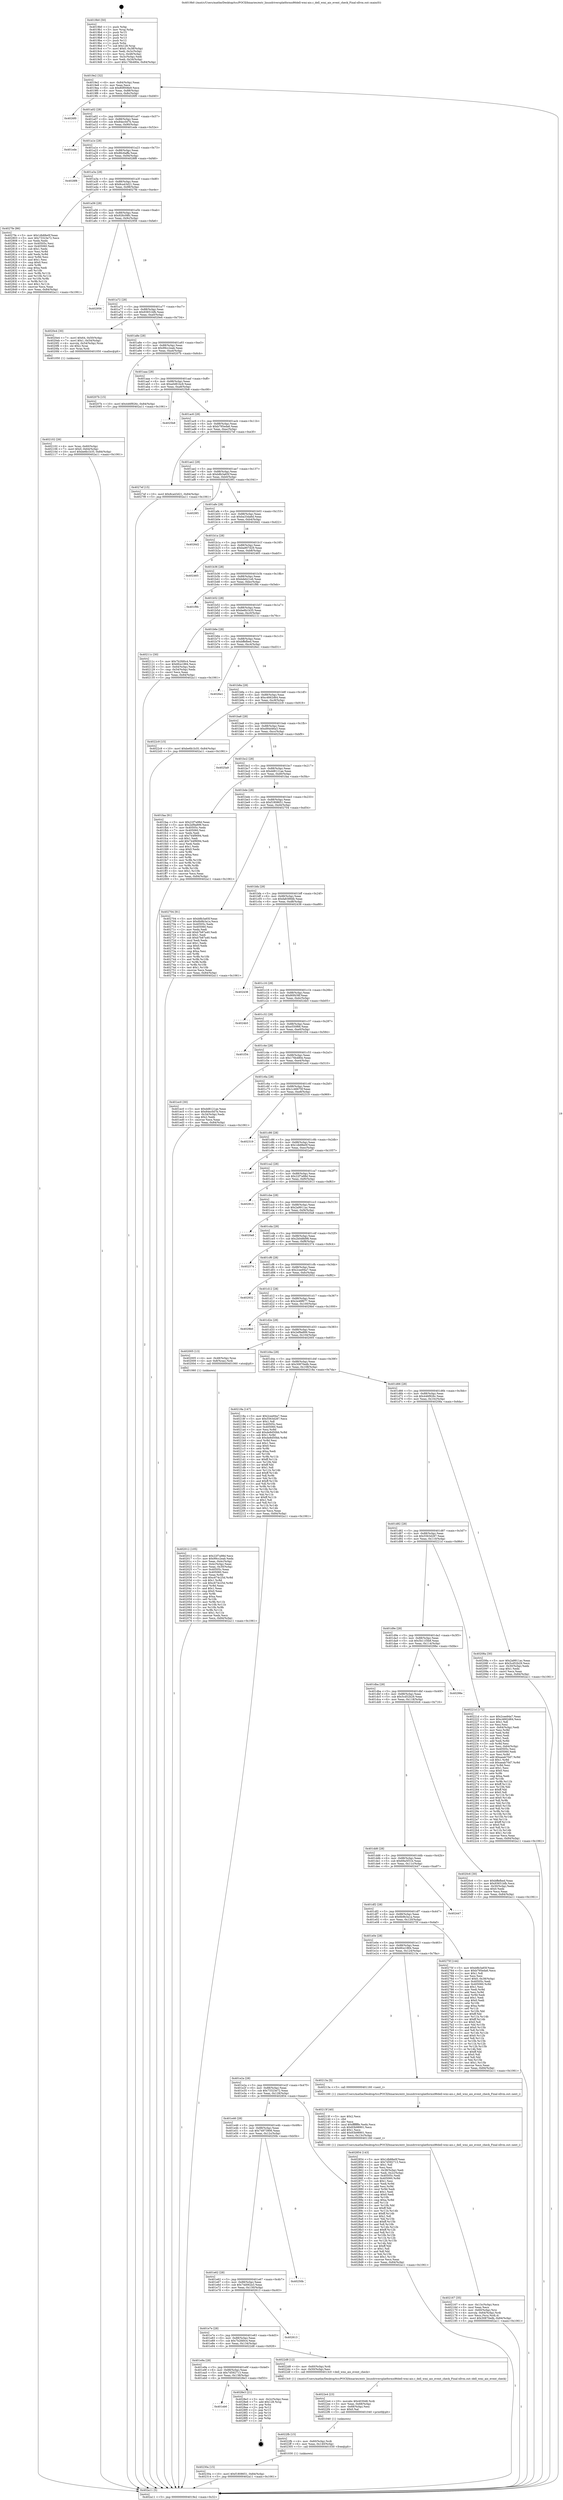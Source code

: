 digraph "0x4019b0" {
  label = "0x4019b0 (/mnt/c/Users/mathe/Desktop/tcc/POCII/binaries/extr_linuxdriversplatformx86dell-wmi-aio.c_dell_wmi_aio_event_check_Final-ollvm.out::main(0))"
  labelloc = "t"
  node[shape=record]

  Entry [label="",width=0.3,height=0.3,shape=circle,fillcolor=black,style=filled]
  "0x4019e2" [label="{
     0x4019e2 [32]\l
     | [instrs]\l
     &nbsp;&nbsp;0x4019e2 \<+6\>: mov -0x84(%rbp),%eax\l
     &nbsp;&nbsp;0x4019e8 \<+2\>: mov %eax,%ecx\l
     &nbsp;&nbsp;0x4019ea \<+6\>: sub $0x80f008e9,%ecx\l
     &nbsp;&nbsp;0x4019f0 \<+6\>: mov %eax,-0x88(%rbp)\l
     &nbsp;&nbsp;0x4019f6 \<+6\>: mov %ecx,-0x8c(%rbp)\l
     &nbsp;&nbsp;0x4019fc \<+6\>: je 00000000004026f0 \<main+0xd40\>\l
  }"]
  "0x4026f0" [label="{
     0x4026f0\l
  }", style=dashed]
  "0x401a02" [label="{
     0x401a02 [28]\l
     | [instrs]\l
     &nbsp;&nbsp;0x401a02 \<+5\>: jmp 0000000000401a07 \<main+0x57\>\l
     &nbsp;&nbsp;0x401a07 \<+6\>: mov -0x88(%rbp),%eax\l
     &nbsp;&nbsp;0x401a0d \<+5\>: sub $0x84ec0d7b,%eax\l
     &nbsp;&nbsp;0x401a12 \<+6\>: mov %eax,-0x90(%rbp)\l
     &nbsp;&nbsp;0x401a18 \<+6\>: je 0000000000401ede \<main+0x52e\>\l
  }"]
  Exit [label="",width=0.3,height=0.3,shape=circle,fillcolor=black,style=filled,peripheries=2]
  "0x401ede" [label="{
     0x401ede\l
  }", style=dashed]
  "0x401a1e" [label="{
     0x401a1e [28]\l
     | [instrs]\l
     &nbsp;&nbsp;0x401a1e \<+5\>: jmp 0000000000401a23 \<main+0x73\>\l
     &nbsp;&nbsp;0x401a23 \<+6\>: mov -0x88(%rbp),%eax\l
     &nbsp;&nbsp;0x401a29 \<+5\>: sub $0x86c6affa,%eax\l
     &nbsp;&nbsp;0x401a2e \<+6\>: mov %eax,-0x94(%rbp)\l
     &nbsp;&nbsp;0x401a34 \<+6\>: je 00000000004028f8 \<main+0xf48\>\l
  }"]
  "0x401eb6" [label="{
     0x401eb6\l
  }", style=dashed]
  "0x4028f8" [label="{
     0x4028f8\l
  }", style=dashed]
  "0x401a3a" [label="{
     0x401a3a [28]\l
     | [instrs]\l
     &nbsp;&nbsp;0x401a3a \<+5\>: jmp 0000000000401a3f \<main+0x8f\>\l
     &nbsp;&nbsp;0x401a3f \<+6\>: mov -0x88(%rbp),%eax\l
     &nbsp;&nbsp;0x401a45 \<+5\>: sub $0x8ca43d21,%eax\l
     &nbsp;&nbsp;0x401a4a \<+6\>: mov %eax,-0x98(%rbp)\l
     &nbsp;&nbsp;0x401a50 \<+6\>: je 00000000004027fe \<main+0xe4e\>\l
  }"]
  "0x4028e3" [label="{
     0x4028e3 [21]\l
     | [instrs]\l
     &nbsp;&nbsp;0x4028e3 \<+3\>: mov -0x2c(%rbp),%eax\l
     &nbsp;&nbsp;0x4028e6 \<+7\>: add $0x128,%rsp\l
     &nbsp;&nbsp;0x4028ed \<+1\>: pop %rbx\l
     &nbsp;&nbsp;0x4028ee \<+2\>: pop %r12\l
     &nbsp;&nbsp;0x4028f0 \<+2\>: pop %r13\l
     &nbsp;&nbsp;0x4028f2 \<+2\>: pop %r14\l
     &nbsp;&nbsp;0x4028f4 \<+2\>: pop %r15\l
     &nbsp;&nbsp;0x4028f6 \<+1\>: pop %rbp\l
     &nbsp;&nbsp;0x4028f7 \<+1\>: ret\l
  }"]
  "0x4027fe" [label="{
     0x4027fe [86]\l
     | [instrs]\l
     &nbsp;&nbsp;0x4027fe \<+5\>: mov $0x1db88e0f,%eax\l
     &nbsp;&nbsp;0x402803 \<+5\>: mov $0x73323e72,%ecx\l
     &nbsp;&nbsp;0x402808 \<+2\>: xor %edx,%edx\l
     &nbsp;&nbsp;0x40280a \<+7\>: mov 0x40505c,%esi\l
     &nbsp;&nbsp;0x402811 \<+7\>: mov 0x405060,%edi\l
     &nbsp;&nbsp;0x402818 \<+3\>: sub $0x1,%edx\l
     &nbsp;&nbsp;0x40281b \<+3\>: mov %esi,%r8d\l
     &nbsp;&nbsp;0x40281e \<+3\>: add %edx,%r8d\l
     &nbsp;&nbsp;0x402821 \<+4\>: imul %r8d,%esi\l
     &nbsp;&nbsp;0x402825 \<+3\>: and $0x1,%esi\l
     &nbsp;&nbsp;0x402828 \<+3\>: cmp $0x0,%esi\l
     &nbsp;&nbsp;0x40282b \<+4\>: sete %r9b\l
     &nbsp;&nbsp;0x40282f \<+3\>: cmp $0xa,%edi\l
     &nbsp;&nbsp;0x402832 \<+4\>: setl %r10b\l
     &nbsp;&nbsp;0x402836 \<+3\>: mov %r9b,%r11b\l
     &nbsp;&nbsp;0x402839 \<+3\>: and %r10b,%r11b\l
     &nbsp;&nbsp;0x40283c \<+3\>: xor %r10b,%r9b\l
     &nbsp;&nbsp;0x40283f \<+3\>: or %r9b,%r11b\l
     &nbsp;&nbsp;0x402842 \<+4\>: test $0x1,%r11b\l
     &nbsp;&nbsp;0x402846 \<+3\>: cmovne %ecx,%eax\l
     &nbsp;&nbsp;0x402849 \<+6\>: mov %eax,-0x84(%rbp)\l
     &nbsp;&nbsp;0x40284f \<+5\>: jmp 0000000000402a11 \<main+0x1061\>\l
  }"]
  "0x401a56" [label="{
     0x401a56 [28]\l
     | [instrs]\l
     &nbsp;&nbsp;0x401a56 \<+5\>: jmp 0000000000401a5b \<main+0xab\>\l
     &nbsp;&nbsp;0x401a5b \<+6\>: mov -0x88(%rbp),%eax\l
     &nbsp;&nbsp;0x401a61 \<+5\>: sub $0x926c08fc,%eax\l
     &nbsp;&nbsp;0x401a66 \<+6\>: mov %eax,-0x9c(%rbp)\l
     &nbsp;&nbsp;0x401a6c \<+6\>: je 0000000000402956 \<main+0xfa6\>\l
  }"]
  "0x40230a" [label="{
     0x40230a [15]\l
     | [instrs]\l
     &nbsp;&nbsp;0x40230a \<+10\>: movl $0xf1808651,-0x84(%rbp)\l
     &nbsp;&nbsp;0x402314 \<+5\>: jmp 0000000000402a11 \<main+0x1061\>\l
  }"]
  "0x402956" [label="{
     0x402956\l
  }", style=dashed]
  "0x401a72" [label="{
     0x401a72 [28]\l
     | [instrs]\l
     &nbsp;&nbsp;0x401a72 \<+5\>: jmp 0000000000401a77 \<main+0xc7\>\l
     &nbsp;&nbsp;0x401a77 \<+6\>: mov -0x88(%rbp),%eax\l
     &nbsp;&nbsp;0x401a7d \<+5\>: sub $0x93651bfb,%eax\l
     &nbsp;&nbsp;0x401a82 \<+6\>: mov %eax,-0xa0(%rbp)\l
     &nbsp;&nbsp;0x401a88 \<+6\>: je 00000000004020e4 \<main+0x734\>\l
  }"]
  "0x4022fb" [label="{
     0x4022fb [15]\l
     | [instrs]\l
     &nbsp;&nbsp;0x4022fb \<+4\>: mov -0x60(%rbp),%rdi\l
     &nbsp;&nbsp;0x4022ff \<+6\>: mov %eax,-0x140(%rbp)\l
     &nbsp;&nbsp;0x402305 \<+5\>: call 0000000000401030 \<free@plt\>\l
     | [calls]\l
     &nbsp;&nbsp;0x401030 \{1\} (unknown)\l
  }"]
  "0x4020e4" [label="{
     0x4020e4 [30]\l
     | [instrs]\l
     &nbsp;&nbsp;0x4020e4 \<+7\>: movl $0x64,-0x50(%rbp)\l
     &nbsp;&nbsp;0x4020eb \<+7\>: movl $0x1,-0x54(%rbp)\l
     &nbsp;&nbsp;0x4020f2 \<+4\>: movslq -0x54(%rbp),%rax\l
     &nbsp;&nbsp;0x4020f6 \<+4\>: shl $0x2,%rax\l
     &nbsp;&nbsp;0x4020fa \<+3\>: mov %rax,%rdi\l
     &nbsp;&nbsp;0x4020fd \<+5\>: call 0000000000401050 \<malloc@plt\>\l
     | [calls]\l
     &nbsp;&nbsp;0x401050 \{1\} (unknown)\l
  }"]
  "0x401a8e" [label="{
     0x401a8e [28]\l
     | [instrs]\l
     &nbsp;&nbsp;0x401a8e \<+5\>: jmp 0000000000401a93 \<main+0xe3\>\l
     &nbsp;&nbsp;0x401a93 \<+6\>: mov -0x88(%rbp),%eax\l
     &nbsp;&nbsp;0x401a99 \<+5\>: sub $0x99cc2eab,%eax\l
     &nbsp;&nbsp;0x401a9e \<+6\>: mov %eax,-0xa4(%rbp)\l
     &nbsp;&nbsp;0x401aa4 \<+6\>: je 000000000040207b \<main+0x6cb\>\l
  }"]
  "0x4022e4" [label="{
     0x4022e4 [23]\l
     | [instrs]\l
     &nbsp;&nbsp;0x4022e4 \<+10\>: movabs $0x4030d6,%rdi\l
     &nbsp;&nbsp;0x4022ee \<+3\>: mov %eax,-0x68(%rbp)\l
     &nbsp;&nbsp;0x4022f1 \<+3\>: mov -0x68(%rbp),%esi\l
     &nbsp;&nbsp;0x4022f4 \<+2\>: mov $0x0,%al\l
     &nbsp;&nbsp;0x4022f6 \<+5\>: call 0000000000401040 \<printf@plt\>\l
     | [calls]\l
     &nbsp;&nbsp;0x401040 \{1\} (unknown)\l
  }"]
  "0x40207b" [label="{
     0x40207b [15]\l
     | [instrs]\l
     &nbsp;&nbsp;0x40207b \<+10\>: movl $0x446f926c,-0x84(%rbp)\l
     &nbsp;&nbsp;0x402085 \<+5\>: jmp 0000000000402a11 \<main+0x1061\>\l
  }"]
  "0x401aaa" [label="{
     0x401aaa [28]\l
     | [instrs]\l
     &nbsp;&nbsp;0x401aaa \<+5\>: jmp 0000000000401aaf \<main+0xff\>\l
     &nbsp;&nbsp;0x401aaf \<+6\>: mov -0x88(%rbp),%eax\l
     &nbsp;&nbsp;0x401ab5 \<+5\>: sub $0xa0d81bc8,%eax\l
     &nbsp;&nbsp;0x401aba \<+6\>: mov %eax,-0xa8(%rbp)\l
     &nbsp;&nbsp;0x401ac0 \<+6\>: je 00000000004025b8 \<main+0xc08\>\l
  }"]
  "0x401e9a" [label="{
     0x401e9a [28]\l
     | [instrs]\l
     &nbsp;&nbsp;0x401e9a \<+5\>: jmp 0000000000401e9f \<main+0x4ef\>\l
     &nbsp;&nbsp;0x401e9f \<+6\>: mov -0x88(%rbp),%eax\l
     &nbsp;&nbsp;0x401ea5 \<+5\>: sub $0x7d592713,%eax\l
     &nbsp;&nbsp;0x401eaa \<+6\>: mov %eax,-0x138(%rbp)\l
     &nbsp;&nbsp;0x401eb0 \<+6\>: je 00000000004028e3 \<main+0xf33\>\l
  }"]
  "0x4025b8" [label="{
     0x4025b8\l
  }", style=dashed]
  "0x401ac6" [label="{
     0x401ac6 [28]\l
     | [instrs]\l
     &nbsp;&nbsp;0x401ac6 \<+5\>: jmp 0000000000401acb \<main+0x11b\>\l
     &nbsp;&nbsp;0x401acb \<+6\>: mov -0x88(%rbp),%eax\l
     &nbsp;&nbsp;0x401ad1 \<+5\>: sub $0xb795eda6,%eax\l
     &nbsp;&nbsp;0x401ad6 \<+6\>: mov %eax,-0xac(%rbp)\l
     &nbsp;&nbsp;0x401adc \<+6\>: je 00000000004027ef \<main+0xe3f\>\l
  }"]
  "0x4022d8" [label="{
     0x4022d8 [12]\l
     | [instrs]\l
     &nbsp;&nbsp;0x4022d8 \<+4\>: mov -0x60(%rbp),%rdi\l
     &nbsp;&nbsp;0x4022dc \<+3\>: mov -0x50(%rbp),%esi\l
     &nbsp;&nbsp;0x4022df \<+5\>: call 00000000004013c0 \<dell_wmi_aio_event_check\>\l
     | [calls]\l
     &nbsp;&nbsp;0x4013c0 \{1\} (/mnt/c/Users/mathe/Desktop/tcc/POCII/binaries/extr_linuxdriversplatformx86dell-wmi-aio.c_dell_wmi_aio_event_check_Final-ollvm.out::dell_wmi_aio_event_check)\l
  }"]
  "0x4027ef" [label="{
     0x4027ef [15]\l
     | [instrs]\l
     &nbsp;&nbsp;0x4027ef \<+10\>: movl $0x8ca43d21,-0x84(%rbp)\l
     &nbsp;&nbsp;0x4027f9 \<+5\>: jmp 0000000000402a11 \<main+0x1061\>\l
  }"]
  "0x401ae2" [label="{
     0x401ae2 [28]\l
     | [instrs]\l
     &nbsp;&nbsp;0x401ae2 \<+5\>: jmp 0000000000401ae7 \<main+0x137\>\l
     &nbsp;&nbsp;0x401ae7 \<+6\>: mov -0x88(%rbp),%eax\l
     &nbsp;&nbsp;0x401aed \<+5\>: sub $0xb8b3a65f,%eax\l
     &nbsp;&nbsp;0x401af2 \<+6\>: mov %eax,-0xb0(%rbp)\l
     &nbsp;&nbsp;0x401af8 \<+6\>: je 00000000004029f1 \<main+0x1041\>\l
  }"]
  "0x401e7e" [label="{
     0x401e7e [28]\l
     | [instrs]\l
     &nbsp;&nbsp;0x401e7e \<+5\>: jmp 0000000000401e83 \<main+0x4d3\>\l
     &nbsp;&nbsp;0x401e83 \<+6\>: mov -0x88(%rbp),%eax\l
     &nbsp;&nbsp;0x401e89 \<+5\>: sub $0x7b2fd0c4,%eax\l
     &nbsp;&nbsp;0x401e8e \<+6\>: mov %eax,-0x134(%rbp)\l
     &nbsp;&nbsp;0x401e94 \<+6\>: je 00000000004022d8 \<main+0x928\>\l
  }"]
  "0x4029f1" [label="{
     0x4029f1\l
  }", style=dashed]
  "0x401afe" [label="{
     0x401afe [28]\l
     | [instrs]\l
     &nbsp;&nbsp;0x401afe \<+5\>: jmp 0000000000401b03 \<main+0x153\>\l
     &nbsp;&nbsp;0x401b03 \<+6\>: mov -0x88(%rbp),%eax\l
     &nbsp;&nbsp;0x401b09 \<+5\>: sub $0xba33da6d,%eax\l
     &nbsp;&nbsp;0x401b0e \<+6\>: mov %eax,-0xb4(%rbp)\l
     &nbsp;&nbsp;0x401b14 \<+6\>: je 00000000004026d2 \<main+0xd22\>\l
  }"]
  "0x402613" [label="{
     0x402613\l
  }", style=dashed]
  "0x4026d2" [label="{
     0x4026d2\l
  }", style=dashed]
  "0x401b1a" [label="{
     0x401b1a [28]\l
     | [instrs]\l
     &nbsp;&nbsp;0x401b1a \<+5\>: jmp 0000000000401b1f \<main+0x16f\>\l
     &nbsp;&nbsp;0x401b1f \<+6\>: mov -0x88(%rbp),%eax\l
     &nbsp;&nbsp;0x401b25 \<+5\>: sub $0xba907d29,%eax\l
     &nbsp;&nbsp;0x401b2a \<+6\>: mov %eax,-0xb8(%rbp)\l
     &nbsp;&nbsp;0x401b30 \<+6\>: je 0000000000402465 \<main+0xab5\>\l
  }"]
  "0x401e62" [label="{
     0x401e62 [28]\l
     | [instrs]\l
     &nbsp;&nbsp;0x401e62 \<+5\>: jmp 0000000000401e67 \<main+0x4b7\>\l
     &nbsp;&nbsp;0x401e67 \<+6\>: mov -0x88(%rbp),%eax\l
     &nbsp;&nbsp;0x401e6d \<+5\>: sub $0x74d062e3,%eax\l
     &nbsp;&nbsp;0x401e72 \<+6\>: mov %eax,-0x130(%rbp)\l
     &nbsp;&nbsp;0x401e78 \<+6\>: je 0000000000402613 \<main+0xc63\>\l
  }"]
  "0x402465" [label="{
     0x402465\l
  }", style=dashed]
  "0x401b36" [label="{
     0x401b36 [28]\l
     | [instrs]\l
     &nbsp;&nbsp;0x401b36 \<+5\>: jmp 0000000000401b3b \<main+0x18b\>\l
     &nbsp;&nbsp;0x401b3b \<+6\>: mov -0x88(%rbp),%eax\l
     &nbsp;&nbsp;0x401b41 \<+5\>: sub $0xbdeb21e6,%eax\l
     &nbsp;&nbsp;0x401b46 \<+6\>: mov %eax,-0xbc(%rbp)\l
     &nbsp;&nbsp;0x401b4c \<+6\>: je 0000000000401f9b \<main+0x5eb\>\l
  }"]
  "0x40250b" [label="{
     0x40250b\l
  }", style=dashed]
  "0x401f9b" [label="{
     0x401f9b\l
  }", style=dashed]
  "0x401b52" [label="{
     0x401b52 [28]\l
     | [instrs]\l
     &nbsp;&nbsp;0x401b52 \<+5\>: jmp 0000000000401b57 \<main+0x1a7\>\l
     &nbsp;&nbsp;0x401b57 \<+6\>: mov -0x88(%rbp),%eax\l
     &nbsp;&nbsp;0x401b5d \<+5\>: sub $0xbe6b1b35,%eax\l
     &nbsp;&nbsp;0x401b62 \<+6\>: mov %eax,-0xc0(%rbp)\l
     &nbsp;&nbsp;0x401b68 \<+6\>: je 000000000040211c \<main+0x76c\>\l
  }"]
  "0x401e46" [label="{
     0x401e46 [28]\l
     | [instrs]\l
     &nbsp;&nbsp;0x401e46 \<+5\>: jmp 0000000000401e4b \<main+0x49b\>\l
     &nbsp;&nbsp;0x401e4b \<+6\>: mov -0x88(%rbp),%eax\l
     &nbsp;&nbsp;0x401e51 \<+5\>: sub $0x74973906,%eax\l
     &nbsp;&nbsp;0x401e56 \<+6\>: mov %eax,-0x12c(%rbp)\l
     &nbsp;&nbsp;0x401e5c \<+6\>: je 000000000040250b \<main+0xb5b\>\l
  }"]
  "0x40211c" [label="{
     0x40211c [30]\l
     | [instrs]\l
     &nbsp;&nbsp;0x40211c \<+5\>: mov $0x7b2fd0c4,%eax\l
     &nbsp;&nbsp;0x402121 \<+5\>: mov $0x6fce1884,%ecx\l
     &nbsp;&nbsp;0x402126 \<+3\>: mov -0x64(%rbp),%edx\l
     &nbsp;&nbsp;0x402129 \<+3\>: cmp -0x54(%rbp),%edx\l
     &nbsp;&nbsp;0x40212c \<+3\>: cmovl %ecx,%eax\l
     &nbsp;&nbsp;0x40212f \<+6\>: mov %eax,-0x84(%rbp)\l
     &nbsp;&nbsp;0x402135 \<+5\>: jmp 0000000000402a11 \<main+0x1061\>\l
  }"]
  "0x401b6e" [label="{
     0x401b6e [28]\l
     | [instrs]\l
     &nbsp;&nbsp;0x401b6e \<+5\>: jmp 0000000000401b73 \<main+0x1c3\>\l
     &nbsp;&nbsp;0x401b73 \<+6\>: mov -0x88(%rbp),%eax\l
     &nbsp;&nbsp;0x401b79 \<+5\>: sub $0xbffefbed,%eax\l
     &nbsp;&nbsp;0x401b7e \<+6\>: mov %eax,-0xc4(%rbp)\l
     &nbsp;&nbsp;0x401b84 \<+6\>: je 00000000004026e1 \<main+0xd31\>\l
  }"]
  "0x402854" [label="{
     0x402854 [143]\l
     | [instrs]\l
     &nbsp;&nbsp;0x402854 \<+5\>: mov $0x1db88e0f,%eax\l
     &nbsp;&nbsp;0x402859 \<+5\>: mov $0x7d592713,%ecx\l
     &nbsp;&nbsp;0x40285e \<+2\>: mov $0x1,%dl\l
     &nbsp;&nbsp;0x402860 \<+2\>: xor %esi,%esi\l
     &nbsp;&nbsp;0x402862 \<+3\>: mov -0x38(%rbp),%edi\l
     &nbsp;&nbsp;0x402865 \<+3\>: mov %edi,-0x2c(%rbp)\l
     &nbsp;&nbsp;0x402868 \<+7\>: mov 0x40505c,%edi\l
     &nbsp;&nbsp;0x40286f \<+8\>: mov 0x405060,%r8d\l
     &nbsp;&nbsp;0x402877 \<+3\>: sub $0x1,%esi\l
     &nbsp;&nbsp;0x40287a \<+3\>: mov %edi,%r9d\l
     &nbsp;&nbsp;0x40287d \<+3\>: add %esi,%r9d\l
     &nbsp;&nbsp;0x402880 \<+4\>: imul %r9d,%edi\l
     &nbsp;&nbsp;0x402884 \<+3\>: and $0x1,%edi\l
     &nbsp;&nbsp;0x402887 \<+3\>: cmp $0x0,%edi\l
     &nbsp;&nbsp;0x40288a \<+4\>: sete %r10b\l
     &nbsp;&nbsp;0x40288e \<+4\>: cmp $0xa,%r8d\l
     &nbsp;&nbsp;0x402892 \<+4\>: setl %r11b\l
     &nbsp;&nbsp;0x402896 \<+3\>: mov %r10b,%bl\l
     &nbsp;&nbsp;0x402899 \<+3\>: xor $0xff,%bl\l
     &nbsp;&nbsp;0x40289c \<+3\>: mov %r11b,%r14b\l
     &nbsp;&nbsp;0x40289f \<+4\>: xor $0xff,%r14b\l
     &nbsp;&nbsp;0x4028a3 \<+3\>: xor $0x1,%dl\l
     &nbsp;&nbsp;0x4028a6 \<+3\>: mov %bl,%r15b\l
     &nbsp;&nbsp;0x4028a9 \<+4\>: and $0xff,%r15b\l
     &nbsp;&nbsp;0x4028ad \<+3\>: and %dl,%r10b\l
     &nbsp;&nbsp;0x4028b0 \<+3\>: mov %r14b,%r12b\l
     &nbsp;&nbsp;0x4028b3 \<+4\>: and $0xff,%r12b\l
     &nbsp;&nbsp;0x4028b7 \<+3\>: and %dl,%r11b\l
     &nbsp;&nbsp;0x4028ba \<+3\>: or %r10b,%r15b\l
     &nbsp;&nbsp;0x4028bd \<+3\>: or %r11b,%r12b\l
     &nbsp;&nbsp;0x4028c0 \<+3\>: xor %r12b,%r15b\l
     &nbsp;&nbsp;0x4028c3 \<+3\>: or %r14b,%bl\l
     &nbsp;&nbsp;0x4028c6 \<+3\>: xor $0xff,%bl\l
     &nbsp;&nbsp;0x4028c9 \<+3\>: or $0x1,%dl\l
     &nbsp;&nbsp;0x4028cc \<+2\>: and %dl,%bl\l
     &nbsp;&nbsp;0x4028ce \<+3\>: or %bl,%r15b\l
     &nbsp;&nbsp;0x4028d1 \<+4\>: test $0x1,%r15b\l
     &nbsp;&nbsp;0x4028d5 \<+3\>: cmovne %ecx,%eax\l
     &nbsp;&nbsp;0x4028d8 \<+6\>: mov %eax,-0x84(%rbp)\l
     &nbsp;&nbsp;0x4028de \<+5\>: jmp 0000000000402a11 \<main+0x1061\>\l
  }"]
  "0x4026e1" [label="{
     0x4026e1\l
  }", style=dashed]
  "0x401b8a" [label="{
     0x401b8a [28]\l
     | [instrs]\l
     &nbsp;&nbsp;0x401b8a \<+5\>: jmp 0000000000401b8f \<main+0x1df\>\l
     &nbsp;&nbsp;0x401b8f \<+6\>: mov -0x88(%rbp),%eax\l
     &nbsp;&nbsp;0x401b95 \<+5\>: sub $0xc4662d64,%eax\l
     &nbsp;&nbsp;0x401b9a \<+6\>: mov %eax,-0xc8(%rbp)\l
     &nbsp;&nbsp;0x401ba0 \<+6\>: je 00000000004022c9 \<main+0x919\>\l
  }"]
  "0x402167" [label="{
     0x402167 [35]\l
     | [instrs]\l
     &nbsp;&nbsp;0x402167 \<+6\>: mov -0x13c(%rbp),%ecx\l
     &nbsp;&nbsp;0x40216d \<+3\>: imul %eax,%ecx\l
     &nbsp;&nbsp;0x402170 \<+4\>: mov -0x60(%rbp),%rsi\l
     &nbsp;&nbsp;0x402174 \<+4\>: movslq -0x64(%rbp),%rdi\l
     &nbsp;&nbsp;0x402178 \<+3\>: mov %ecx,(%rsi,%rdi,4)\l
     &nbsp;&nbsp;0x40217b \<+10\>: movl $0x30870edb,-0x84(%rbp)\l
     &nbsp;&nbsp;0x402185 \<+5\>: jmp 0000000000402a11 \<main+0x1061\>\l
  }"]
  "0x4022c9" [label="{
     0x4022c9 [15]\l
     | [instrs]\l
     &nbsp;&nbsp;0x4022c9 \<+10\>: movl $0xbe6b1b35,-0x84(%rbp)\l
     &nbsp;&nbsp;0x4022d3 \<+5\>: jmp 0000000000402a11 \<main+0x1061\>\l
  }"]
  "0x401ba6" [label="{
     0x401ba6 [28]\l
     | [instrs]\l
     &nbsp;&nbsp;0x401ba6 \<+5\>: jmp 0000000000401bab \<main+0x1fb\>\l
     &nbsp;&nbsp;0x401bab \<+6\>: mov -0x88(%rbp),%eax\l
     &nbsp;&nbsp;0x401bb1 \<+5\>: sub $0xd94d46a3,%eax\l
     &nbsp;&nbsp;0x401bb6 \<+6\>: mov %eax,-0xcc(%rbp)\l
     &nbsp;&nbsp;0x401bbc \<+6\>: je 00000000004025a9 \<main+0xbf9\>\l
  }"]
  "0x40213f" [label="{
     0x40213f [40]\l
     | [instrs]\l
     &nbsp;&nbsp;0x40213f \<+5\>: mov $0x2,%ecx\l
     &nbsp;&nbsp;0x402144 \<+1\>: cltd\l
     &nbsp;&nbsp;0x402145 \<+2\>: idiv %ecx\l
     &nbsp;&nbsp;0x402147 \<+6\>: imul $0xfffffffe,%edx,%ecx\l
     &nbsp;&nbsp;0x40214d \<+6\>: sub $0x83b98901,%ecx\l
     &nbsp;&nbsp;0x402153 \<+3\>: add $0x1,%ecx\l
     &nbsp;&nbsp;0x402156 \<+6\>: add $0x83b98901,%ecx\l
     &nbsp;&nbsp;0x40215c \<+6\>: mov %ecx,-0x13c(%rbp)\l
     &nbsp;&nbsp;0x402162 \<+5\>: call 0000000000401160 \<next_i\>\l
     | [calls]\l
     &nbsp;&nbsp;0x401160 \{1\} (/mnt/c/Users/mathe/Desktop/tcc/POCII/binaries/extr_linuxdriversplatformx86dell-wmi-aio.c_dell_wmi_aio_event_check_Final-ollvm.out::next_i)\l
  }"]
  "0x4025a9" [label="{
     0x4025a9\l
  }", style=dashed]
  "0x401bc2" [label="{
     0x401bc2 [28]\l
     | [instrs]\l
     &nbsp;&nbsp;0x401bc2 \<+5\>: jmp 0000000000401bc7 \<main+0x217\>\l
     &nbsp;&nbsp;0x401bc7 \<+6\>: mov -0x88(%rbp),%eax\l
     &nbsp;&nbsp;0x401bcd \<+5\>: sub $0xdd8121ae,%eax\l
     &nbsp;&nbsp;0x401bd2 \<+6\>: mov %eax,-0xd0(%rbp)\l
     &nbsp;&nbsp;0x401bd8 \<+6\>: je 0000000000401faa \<main+0x5fa\>\l
  }"]
  "0x401e2a" [label="{
     0x401e2a [28]\l
     | [instrs]\l
     &nbsp;&nbsp;0x401e2a \<+5\>: jmp 0000000000401e2f \<main+0x47f\>\l
     &nbsp;&nbsp;0x401e2f \<+6\>: mov -0x88(%rbp),%eax\l
     &nbsp;&nbsp;0x401e35 \<+5\>: sub $0x73323e72,%eax\l
     &nbsp;&nbsp;0x401e3a \<+6\>: mov %eax,-0x128(%rbp)\l
     &nbsp;&nbsp;0x401e40 \<+6\>: je 0000000000402854 \<main+0xea4\>\l
  }"]
  "0x401faa" [label="{
     0x401faa [91]\l
     | [instrs]\l
     &nbsp;&nbsp;0x401faa \<+5\>: mov $0x22f7a98d,%eax\l
     &nbsp;&nbsp;0x401faf \<+5\>: mov $0x2ef9a899,%ecx\l
     &nbsp;&nbsp;0x401fb4 \<+7\>: mov 0x40505c,%edx\l
     &nbsp;&nbsp;0x401fbb \<+7\>: mov 0x405060,%esi\l
     &nbsp;&nbsp;0x401fc2 \<+2\>: mov %edx,%edi\l
     &nbsp;&nbsp;0x401fc4 \<+6\>: sub $0x744f9094,%edi\l
     &nbsp;&nbsp;0x401fca \<+3\>: sub $0x1,%edi\l
     &nbsp;&nbsp;0x401fcd \<+6\>: add $0x744f9094,%edi\l
     &nbsp;&nbsp;0x401fd3 \<+3\>: imul %edi,%edx\l
     &nbsp;&nbsp;0x401fd6 \<+3\>: and $0x1,%edx\l
     &nbsp;&nbsp;0x401fd9 \<+3\>: cmp $0x0,%edx\l
     &nbsp;&nbsp;0x401fdc \<+4\>: sete %r8b\l
     &nbsp;&nbsp;0x401fe0 \<+3\>: cmp $0xa,%esi\l
     &nbsp;&nbsp;0x401fe3 \<+4\>: setl %r9b\l
     &nbsp;&nbsp;0x401fe7 \<+3\>: mov %r8b,%r10b\l
     &nbsp;&nbsp;0x401fea \<+3\>: and %r9b,%r10b\l
     &nbsp;&nbsp;0x401fed \<+3\>: xor %r9b,%r8b\l
     &nbsp;&nbsp;0x401ff0 \<+3\>: or %r8b,%r10b\l
     &nbsp;&nbsp;0x401ff3 \<+4\>: test $0x1,%r10b\l
     &nbsp;&nbsp;0x401ff7 \<+3\>: cmovne %ecx,%eax\l
     &nbsp;&nbsp;0x401ffa \<+6\>: mov %eax,-0x84(%rbp)\l
     &nbsp;&nbsp;0x402000 \<+5\>: jmp 0000000000402a11 \<main+0x1061\>\l
  }"]
  "0x401bde" [label="{
     0x401bde [28]\l
     | [instrs]\l
     &nbsp;&nbsp;0x401bde \<+5\>: jmp 0000000000401be3 \<main+0x233\>\l
     &nbsp;&nbsp;0x401be3 \<+6\>: mov -0x88(%rbp),%eax\l
     &nbsp;&nbsp;0x401be9 \<+5\>: sub $0xf1808651,%eax\l
     &nbsp;&nbsp;0x401bee \<+6\>: mov %eax,-0xd4(%rbp)\l
     &nbsp;&nbsp;0x401bf4 \<+6\>: je 0000000000402704 \<main+0xd54\>\l
  }"]
  "0x40213a" [label="{
     0x40213a [5]\l
     | [instrs]\l
     &nbsp;&nbsp;0x40213a \<+5\>: call 0000000000401160 \<next_i\>\l
     | [calls]\l
     &nbsp;&nbsp;0x401160 \{1\} (/mnt/c/Users/mathe/Desktop/tcc/POCII/binaries/extr_linuxdriversplatformx86dell-wmi-aio.c_dell_wmi_aio_event_check_Final-ollvm.out::next_i)\l
  }"]
  "0x402704" [label="{
     0x402704 [91]\l
     | [instrs]\l
     &nbsp;&nbsp;0x402704 \<+5\>: mov $0xb8b3a65f,%eax\l
     &nbsp;&nbsp;0x402709 \<+5\>: mov $0x6b9b3a1a,%ecx\l
     &nbsp;&nbsp;0x40270e \<+7\>: mov 0x40505c,%edx\l
     &nbsp;&nbsp;0x402715 \<+7\>: mov 0x405060,%esi\l
     &nbsp;&nbsp;0x40271c \<+2\>: mov %edx,%edi\l
     &nbsp;&nbsp;0x40271e \<+6\>: add $0xb7b87a40,%edi\l
     &nbsp;&nbsp;0x402724 \<+3\>: sub $0x1,%edi\l
     &nbsp;&nbsp;0x402727 \<+6\>: sub $0xb7b87a40,%edi\l
     &nbsp;&nbsp;0x40272d \<+3\>: imul %edi,%edx\l
     &nbsp;&nbsp;0x402730 \<+3\>: and $0x1,%edx\l
     &nbsp;&nbsp;0x402733 \<+3\>: cmp $0x0,%edx\l
     &nbsp;&nbsp;0x402736 \<+4\>: sete %r8b\l
     &nbsp;&nbsp;0x40273a \<+3\>: cmp $0xa,%esi\l
     &nbsp;&nbsp;0x40273d \<+4\>: setl %r9b\l
     &nbsp;&nbsp;0x402741 \<+3\>: mov %r8b,%r10b\l
     &nbsp;&nbsp;0x402744 \<+3\>: and %r9b,%r10b\l
     &nbsp;&nbsp;0x402747 \<+3\>: xor %r9b,%r8b\l
     &nbsp;&nbsp;0x40274a \<+3\>: or %r8b,%r10b\l
     &nbsp;&nbsp;0x40274d \<+4\>: test $0x1,%r10b\l
     &nbsp;&nbsp;0x402751 \<+3\>: cmovne %ecx,%eax\l
     &nbsp;&nbsp;0x402754 \<+6\>: mov %eax,-0x84(%rbp)\l
     &nbsp;&nbsp;0x40275a \<+5\>: jmp 0000000000402a11 \<main+0x1061\>\l
  }"]
  "0x401bfa" [label="{
     0x401bfa [28]\l
     | [instrs]\l
     &nbsp;&nbsp;0x401bfa \<+5\>: jmp 0000000000401bff \<main+0x24f\>\l
     &nbsp;&nbsp;0x401bff \<+6\>: mov -0x88(%rbp),%eax\l
     &nbsp;&nbsp;0x401c05 \<+5\>: sub $0xfa8389db,%eax\l
     &nbsp;&nbsp;0x401c0a \<+6\>: mov %eax,-0xd8(%rbp)\l
     &nbsp;&nbsp;0x401c10 \<+6\>: je 0000000000402438 \<main+0xa88\>\l
  }"]
  "0x401e0e" [label="{
     0x401e0e [28]\l
     | [instrs]\l
     &nbsp;&nbsp;0x401e0e \<+5\>: jmp 0000000000401e13 \<main+0x463\>\l
     &nbsp;&nbsp;0x401e13 \<+6\>: mov -0x88(%rbp),%eax\l
     &nbsp;&nbsp;0x401e19 \<+5\>: sub $0x6fce1884,%eax\l
     &nbsp;&nbsp;0x401e1e \<+6\>: mov %eax,-0x124(%rbp)\l
     &nbsp;&nbsp;0x401e24 \<+6\>: je 000000000040213a \<main+0x78a\>\l
  }"]
  "0x402438" [label="{
     0x402438\l
  }", style=dashed]
  "0x401c16" [label="{
     0x401c16 [28]\l
     | [instrs]\l
     &nbsp;&nbsp;0x401c16 \<+5\>: jmp 0000000000401c1b \<main+0x26b\>\l
     &nbsp;&nbsp;0x401c1b \<+6\>: mov -0x88(%rbp),%eax\l
     &nbsp;&nbsp;0x401c21 \<+5\>: sub $0x80f439f,%eax\l
     &nbsp;&nbsp;0x401c26 \<+6\>: mov %eax,-0xdc(%rbp)\l
     &nbsp;&nbsp;0x401c2c \<+6\>: je 00000000004024b5 \<main+0xb05\>\l
  }"]
  "0x40275f" [label="{
     0x40275f [144]\l
     | [instrs]\l
     &nbsp;&nbsp;0x40275f \<+5\>: mov $0xb8b3a65f,%eax\l
     &nbsp;&nbsp;0x402764 \<+5\>: mov $0xb795eda6,%ecx\l
     &nbsp;&nbsp;0x402769 \<+2\>: mov $0x1,%dl\l
     &nbsp;&nbsp;0x40276b \<+2\>: xor %esi,%esi\l
     &nbsp;&nbsp;0x40276d \<+7\>: movl $0x0,-0x38(%rbp)\l
     &nbsp;&nbsp;0x402774 \<+7\>: mov 0x40505c,%edi\l
     &nbsp;&nbsp;0x40277b \<+8\>: mov 0x405060,%r8d\l
     &nbsp;&nbsp;0x402783 \<+3\>: sub $0x1,%esi\l
     &nbsp;&nbsp;0x402786 \<+3\>: mov %edi,%r9d\l
     &nbsp;&nbsp;0x402789 \<+3\>: add %esi,%r9d\l
     &nbsp;&nbsp;0x40278c \<+4\>: imul %r9d,%edi\l
     &nbsp;&nbsp;0x402790 \<+3\>: and $0x1,%edi\l
     &nbsp;&nbsp;0x402793 \<+3\>: cmp $0x0,%edi\l
     &nbsp;&nbsp;0x402796 \<+4\>: sete %r10b\l
     &nbsp;&nbsp;0x40279a \<+4\>: cmp $0xa,%r8d\l
     &nbsp;&nbsp;0x40279e \<+4\>: setl %r11b\l
     &nbsp;&nbsp;0x4027a2 \<+3\>: mov %r10b,%bl\l
     &nbsp;&nbsp;0x4027a5 \<+3\>: xor $0xff,%bl\l
     &nbsp;&nbsp;0x4027a8 \<+3\>: mov %r11b,%r14b\l
     &nbsp;&nbsp;0x4027ab \<+4\>: xor $0xff,%r14b\l
     &nbsp;&nbsp;0x4027af \<+3\>: xor $0x0,%dl\l
     &nbsp;&nbsp;0x4027b2 \<+3\>: mov %bl,%r15b\l
     &nbsp;&nbsp;0x4027b5 \<+4\>: and $0x0,%r15b\l
     &nbsp;&nbsp;0x4027b9 \<+3\>: and %dl,%r10b\l
     &nbsp;&nbsp;0x4027bc \<+3\>: mov %r14b,%r12b\l
     &nbsp;&nbsp;0x4027bf \<+4\>: and $0x0,%r12b\l
     &nbsp;&nbsp;0x4027c3 \<+3\>: and %dl,%r11b\l
     &nbsp;&nbsp;0x4027c6 \<+3\>: or %r10b,%r15b\l
     &nbsp;&nbsp;0x4027c9 \<+3\>: or %r11b,%r12b\l
     &nbsp;&nbsp;0x4027cc \<+3\>: xor %r12b,%r15b\l
     &nbsp;&nbsp;0x4027cf \<+3\>: or %r14b,%bl\l
     &nbsp;&nbsp;0x4027d2 \<+3\>: xor $0xff,%bl\l
     &nbsp;&nbsp;0x4027d5 \<+3\>: or $0x0,%dl\l
     &nbsp;&nbsp;0x4027d8 \<+2\>: and %dl,%bl\l
     &nbsp;&nbsp;0x4027da \<+3\>: or %bl,%r15b\l
     &nbsp;&nbsp;0x4027dd \<+4\>: test $0x1,%r15b\l
     &nbsp;&nbsp;0x4027e1 \<+3\>: cmovne %ecx,%eax\l
     &nbsp;&nbsp;0x4027e4 \<+6\>: mov %eax,-0x84(%rbp)\l
     &nbsp;&nbsp;0x4027ea \<+5\>: jmp 0000000000402a11 \<main+0x1061\>\l
  }"]
  "0x4024b5" [label="{
     0x4024b5\l
  }", style=dashed]
  "0x401c32" [label="{
     0x401c32 [28]\l
     | [instrs]\l
     &nbsp;&nbsp;0x401c32 \<+5\>: jmp 0000000000401c37 \<main+0x287\>\l
     &nbsp;&nbsp;0x401c37 \<+6\>: mov -0x88(%rbp),%eax\l
     &nbsp;&nbsp;0x401c3d \<+5\>: sub $0xe550f66,%eax\l
     &nbsp;&nbsp;0x401c42 \<+6\>: mov %eax,-0xe0(%rbp)\l
     &nbsp;&nbsp;0x401c48 \<+6\>: je 0000000000401f34 \<main+0x584\>\l
  }"]
  "0x401df2" [label="{
     0x401df2 [28]\l
     | [instrs]\l
     &nbsp;&nbsp;0x401df2 \<+5\>: jmp 0000000000401df7 \<main+0x447\>\l
     &nbsp;&nbsp;0x401df7 \<+6\>: mov -0x88(%rbp),%eax\l
     &nbsp;&nbsp;0x401dfd \<+5\>: sub $0x6b9b3a1a,%eax\l
     &nbsp;&nbsp;0x401e02 \<+6\>: mov %eax,-0x120(%rbp)\l
     &nbsp;&nbsp;0x401e08 \<+6\>: je 000000000040275f \<main+0xdaf\>\l
  }"]
  "0x401f34" [label="{
     0x401f34\l
  }", style=dashed]
  "0x401c4e" [label="{
     0x401c4e [28]\l
     | [instrs]\l
     &nbsp;&nbsp;0x401c4e \<+5\>: jmp 0000000000401c53 \<main+0x2a3\>\l
     &nbsp;&nbsp;0x401c53 \<+6\>: mov -0x88(%rbp),%eax\l
     &nbsp;&nbsp;0x401c59 \<+5\>: sub $0x176b480e,%eax\l
     &nbsp;&nbsp;0x401c5e \<+6\>: mov %eax,-0xe4(%rbp)\l
     &nbsp;&nbsp;0x401c64 \<+6\>: je 0000000000401ec0 \<main+0x510\>\l
  }"]
  "0x402447" [label="{
     0x402447\l
  }", style=dashed]
  "0x401ec0" [label="{
     0x401ec0 [30]\l
     | [instrs]\l
     &nbsp;&nbsp;0x401ec0 \<+5\>: mov $0xdd8121ae,%eax\l
     &nbsp;&nbsp;0x401ec5 \<+5\>: mov $0x84ec0d7b,%ecx\l
     &nbsp;&nbsp;0x401eca \<+3\>: mov -0x34(%rbp),%edx\l
     &nbsp;&nbsp;0x401ecd \<+3\>: cmp $0x2,%edx\l
     &nbsp;&nbsp;0x401ed0 \<+3\>: cmovne %ecx,%eax\l
     &nbsp;&nbsp;0x401ed3 \<+6\>: mov %eax,-0x84(%rbp)\l
     &nbsp;&nbsp;0x401ed9 \<+5\>: jmp 0000000000402a11 \<main+0x1061\>\l
  }"]
  "0x401c6a" [label="{
     0x401c6a [28]\l
     | [instrs]\l
     &nbsp;&nbsp;0x401c6a \<+5\>: jmp 0000000000401c6f \<main+0x2bf\>\l
     &nbsp;&nbsp;0x401c6f \<+6\>: mov -0x88(%rbp),%eax\l
     &nbsp;&nbsp;0x401c75 \<+5\>: sub $0x1c46670f,%eax\l
     &nbsp;&nbsp;0x401c7a \<+6\>: mov %eax,-0xe8(%rbp)\l
     &nbsp;&nbsp;0x401c80 \<+6\>: je 0000000000402319 \<main+0x969\>\l
  }"]
  "0x402a11" [label="{
     0x402a11 [5]\l
     | [instrs]\l
     &nbsp;&nbsp;0x402a11 \<+5\>: jmp 00000000004019e2 \<main+0x32\>\l
  }"]
  "0x4019b0" [label="{
     0x4019b0 [50]\l
     | [instrs]\l
     &nbsp;&nbsp;0x4019b0 \<+1\>: push %rbp\l
     &nbsp;&nbsp;0x4019b1 \<+3\>: mov %rsp,%rbp\l
     &nbsp;&nbsp;0x4019b4 \<+2\>: push %r15\l
     &nbsp;&nbsp;0x4019b6 \<+2\>: push %r14\l
     &nbsp;&nbsp;0x4019b8 \<+2\>: push %r13\l
     &nbsp;&nbsp;0x4019ba \<+2\>: push %r12\l
     &nbsp;&nbsp;0x4019bc \<+1\>: push %rbx\l
     &nbsp;&nbsp;0x4019bd \<+7\>: sub $0x128,%rsp\l
     &nbsp;&nbsp;0x4019c4 \<+7\>: movl $0x0,-0x38(%rbp)\l
     &nbsp;&nbsp;0x4019cb \<+3\>: mov %edi,-0x3c(%rbp)\l
     &nbsp;&nbsp;0x4019ce \<+4\>: mov %rsi,-0x48(%rbp)\l
     &nbsp;&nbsp;0x4019d2 \<+3\>: mov -0x3c(%rbp),%edi\l
     &nbsp;&nbsp;0x4019d5 \<+3\>: mov %edi,-0x34(%rbp)\l
     &nbsp;&nbsp;0x4019d8 \<+10\>: movl $0x176b480e,-0x84(%rbp)\l
  }"]
  "0x402102" [label="{
     0x402102 [26]\l
     | [instrs]\l
     &nbsp;&nbsp;0x402102 \<+4\>: mov %rax,-0x60(%rbp)\l
     &nbsp;&nbsp;0x402106 \<+7\>: movl $0x0,-0x64(%rbp)\l
     &nbsp;&nbsp;0x40210d \<+10\>: movl $0xbe6b1b35,-0x84(%rbp)\l
     &nbsp;&nbsp;0x402117 \<+5\>: jmp 0000000000402a11 \<main+0x1061\>\l
  }"]
  "0x402319" [label="{
     0x402319\l
  }", style=dashed]
  "0x401c86" [label="{
     0x401c86 [28]\l
     | [instrs]\l
     &nbsp;&nbsp;0x401c86 \<+5\>: jmp 0000000000401c8b \<main+0x2db\>\l
     &nbsp;&nbsp;0x401c8b \<+6\>: mov -0x88(%rbp),%eax\l
     &nbsp;&nbsp;0x401c91 \<+5\>: sub $0x1db88e0f,%eax\l
     &nbsp;&nbsp;0x401c96 \<+6\>: mov %eax,-0xec(%rbp)\l
     &nbsp;&nbsp;0x401c9c \<+6\>: je 0000000000402a07 \<main+0x1057\>\l
  }"]
  "0x401dd6" [label="{
     0x401dd6 [28]\l
     | [instrs]\l
     &nbsp;&nbsp;0x401dd6 \<+5\>: jmp 0000000000401ddb \<main+0x42b\>\l
     &nbsp;&nbsp;0x401ddb \<+6\>: mov -0x88(%rbp),%eax\l
     &nbsp;&nbsp;0x401de1 \<+5\>: sub $0x69a5f31b,%eax\l
     &nbsp;&nbsp;0x401de6 \<+6\>: mov %eax,-0x11c(%rbp)\l
     &nbsp;&nbsp;0x401dec \<+6\>: je 0000000000402447 \<main+0xa97\>\l
  }"]
  "0x402a07" [label="{
     0x402a07\l
  }", style=dashed]
  "0x401ca2" [label="{
     0x401ca2 [28]\l
     | [instrs]\l
     &nbsp;&nbsp;0x401ca2 \<+5\>: jmp 0000000000401ca7 \<main+0x2f7\>\l
     &nbsp;&nbsp;0x401ca7 \<+6\>: mov -0x88(%rbp),%eax\l
     &nbsp;&nbsp;0x401cad \<+5\>: sub $0x22f7a98d,%eax\l
     &nbsp;&nbsp;0x401cb2 \<+6\>: mov %eax,-0xf0(%rbp)\l
     &nbsp;&nbsp;0x401cb8 \<+6\>: je 0000000000402913 \<main+0xf63\>\l
  }"]
  "0x4020c6" [label="{
     0x4020c6 [30]\l
     | [instrs]\l
     &nbsp;&nbsp;0x4020c6 \<+5\>: mov $0xbffefbed,%eax\l
     &nbsp;&nbsp;0x4020cb \<+5\>: mov $0x93651bfb,%ecx\l
     &nbsp;&nbsp;0x4020d0 \<+3\>: mov -0x30(%rbp),%edx\l
     &nbsp;&nbsp;0x4020d3 \<+3\>: cmp $0x0,%edx\l
     &nbsp;&nbsp;0x4020d6 \<+3\>: cmove %ecx,%eax\l
     &nbsp;&nbsp;0x4020d9 \<+6\>: mov %eax,-0x84(%rbp)\l
     &nbsp;&nbsp;0x4020df \<+5\>: jmp 0000000000402a11 \<main+0x1061\>\l
  }"]
  "0x402913" [label="{
     0x402913\l
  }", style=dashed]
  "0x401cbe" [label="{
     0x401cbe [28]\l
     | [instrs]\l
     &nbsp;&nbsp;0x401cbe \<+5\>: jmp 0000000000401cc3 \<main+0x313\>\l
     &nbsp;&nbsp;0x401cc3 \<+6\>: mov -0x88(%rbp),%eax\l
     &nbsp;&nbsp;0x401cc9 \<+5\>: sub $0x2a9911ac,%eax\l
     &nbsp;&nbsp;0x401cce \<+6\>: mov %eax,-0xf4(%rbp)\l
     &nbsp;&nbsp;0x401cd4 \<+6\>: je 00000000004020a8 \<main+0x6f8\>\l
  }"]
  "0x401dba" [label="{
     0x401dba [28]\l
     | [instrs]\l
     &nbsp;&nbsp;0x401dba \<+5\>: jmp 0000000000401dbf \<main+0x40f\>\l
     &nbsp;&nbsp;0x401dbf \<+6\>: mov -0x88(%rbp),%eax\l
     &nbsp;&nbsp;0x401dc5 \<+5\>: sub $0x5cd52b29,%eax\l
     &nbsp;&nbsp;0x401dca \<+6\>: mov %eax,-0x118(%rbp)\l
     &nbsp;&nbsp;0x401dd0 \<+6\>: je 00000000004020c6 \<main+0x716\>\l
  }"]
  "0x4020a8" [label="{
     0x4020a8\l
  }", style=dashed]
  "0x401cda" [label="{
     0x401cda [28]\l
     | [instrs]\l
     &nbsp;&nbsp;0x401cda \<+5\>: jmp 0000000000401cdf \<main+0x32f\>\l
     &nbsp;&nbsp;0x401cdf \<+6\>: mov -0x88(%rbp),%eax\l
     &nbsp;&nbsp;0x401ce5 \<+5\>: sub $0x2b0d8d98,%eax\l
     &nbsp;&nbsp;0x401cea \<+6\>: mov %eax,-0xf8(%rbp)\l
     &nbsp;&nbsp;0x401cf0 \<+6\>: je 0000000000402374 \<main+0x9c4\>\l
  }"]
  "0x40298e" [label="{
     0x40298e\l
  }", style=dashed]
  "0x402374" [label="{
     0x402374\l
  }", style=dashed]
  "0x401cf6" [label="{
     0x401cf6 [28]\l
     | [instrs]\l
     &nbsp;&nbsp;0x401cf6 \<+5\>: jmp 0000000000401cfb \<main+0x34b\>\l
     &nbsp;&nbsp;0x401cfb \<+6\>: mov -0x88(%rbp),%eax\l
     &nbsp;&nbsp;0x401d01 \<+5\>: sub $0x2cee94a7,%eax\l
     &nbsp;&nbsp;0x401d06 \<+6\>: mov %eax,-0xfc(%rbp)\l
     &nbsp;&nbsp;0x401d0c \<+6\>: je 0000000000402932 \<main+0xf82\>\l
  }"]
  "0x401d9e" [label="{
     0x401d9e [28]\l
     | [instrs]\l
     &nbsp;&nbsp;0x401d9e \<+5\>: jmp 0000000000401da3 \<main+0x3f3\>\l
     &nbsp;&nbsp;0x401da3 \<+6\>: mov -0x88(%rbp),%eax\l
     &nbsp;&nbsp;0x401da9 \<+5\>: sub $0x5b11f3b8,%eax\l
     &nbsp;&nbsp;0x401dae \<+6\>: mov %eax,-0x114(%rbp)\l
     &nbsp;&nbsp;0x401db4 \<+6\>: je 000000000040298e \<main+0xfde\>\l
  }"]
  "0x402932" [label="{
     0x402932\l
  }", style=dashed]
  "0x401d12" [label="{
     0x401d12 [28]\l
     | [instrs]\l
     &nbsp;&nbsp;0x401d12 \<+5\>: jmp 0000000000401d17 \<main+0x367\>\l
     &nbsp;&nbsp;0x401d17 \<+6\>: mov -0x88(%rbp),%eax\l
     &nbsp;&nbsp;0x401d1d \<+5\>: sub $0x2e48f677,%eax\l
     &nbsp;&nbsp;0x401d22 \<+6\>: mov %eax,-0x100(%rbp)\l
     &nbsp;&nbsp;0x401d28 \<+6\>: je 00000000004029b0 \<main+0x1000\>\l
  }"]
  "0x40221d" [label="{
     0x40221d [172]\l
     | [instrs]\l
     &nbsp;&nbsp;0x40221d \<+5\>: mov $0x2cee94a7,%eax\l
     &nbsp;&nbsp;0x402222 \<+5\>: mov $0xc4662d64,%ecx\l
     &nbsp;&nbsp;0x402227 \<+2\>: mov $0x1,%dl\l
     &nbsp;&nbsp;0x402229 \<+2\>: xor %esi,%esi\l
     &nbsp;&nbsp;0x40222b \<+3\>: mov -0x64(%rbp),%edi\l
     &nbsp;&nbsp;0x40222e \<+3\>: mov %esi,%r8d\l
     &nbsp;&nbsp;0x402231 \<+3\>: sub %edi,%r8d\l
     &nbsp;&nbsp;0x402234 \<+2\>: mov %esi,%edi\l
     &nbsp;&nbsp;0x402236 \<+3\>: sub $0x1,%edi\l
     &nbsp;&nbsp;0x402239 \<+3\>: add %edi,%r8d\l
     &nbsp;&nbsp;0x40223c \<+3\>: sub %r8d,%esi\l
     &nbsp;&nbsp;0x40223f \<+3\>: mov %esi,-0x64(%rbp)\l
     &nbsp;&nbsp;0x402242 \<+7\>: mov 0x40505c,%esi\l
     &nbsp;&nbsp;0x402249 \<+7\>: mov 0x405060,%edi\l
     &nbsp;&nbsp;0x402250 \<+3\>: mov %esi,%r8d\l
     &nbsp;&nbsp;0x402253 \<+7\>: add $0xaeab70d7,%r8d\l
     &nbsp;&nbsp;0x40225a \<+4\>: sub $0x1,%r8d\l
     &nbsp;&nbsp;0x40225e \<+7\>: sub $0xaeab70d7,%r8d\l
     &nbsp;&nbsp;0x402265 \<+4\>: imul %r8d,%esi\l
     &nbsp;&nbsp;0x402269 \<+3\>: and $0x1,%esi\l
     &nbsp;&nbsp;0x40226c \<+3\>: cmp $0x0,%esi\l
     &nbsp;&nbsp;0x40226f \<+4\>: sete %r9b\l
     &nbsp;&nbsp;0x402273 \<+3\>: cmp $0xa,%edi\l
     &nbsp;&nbsp;0x402276 \<+4\>: setl %r10b\l
     &nbsp;&nbsp;0x40227a \<+3\>: mov %r9b,%r11b\l
     &nbsp;&nbsp;0x40227d \<+4\>: xor $0xff,%r11b\l
     &nbsp;&nbsp;0x402281 \<+3\>: mov %r10b,%bl\l
     &nbsp;&nbsp;0x402284 \<+3\>: xor $0xff,%bl\l
     &nbsp;&nbsp;0x402287 \<+3\>: xor $0x0,%dl\l
     &nbsp;&nbsp;0x40228a \<+3\>: mov %r11b,%r14b\l
     &nbsp;&nbsp;0x40228d \<+4\>: and $0x0,%r14b\l
     &nbsp;&nbsp;0x402291 \<+3\>: and %dl,%r9b\l
     &nbsp;&nbsp;0x402294 \<+3\>: mov %bl,%r15b\l
     &nbsp;&nbsp;0x402297 \<+4\>: and $0x0,%r15b\l
     &nbsp;&nbsp;0x40229b \<+3\>: and %dl,%r10b\l
     &nbsp;&nbsp;0x40229e \<+3\>: or %r9b,%r14b\l
     &nbsp;&nbsp;0x4022a1 \<+3\>: or %r10b,%r15b\l
     &nbsp;&nbsp;0x4022a4 \<+3\>: xor %r15b,%r14b\l
     &nbsp;&nbsp;0x4022a7 \<+3\>: or %bl,%r11b\l
     &nbsp;&nbsp;0x4022aa \<+4\>: xor $0xff,%r11b\l
     &nbsp;&nbsp;0x4022ae \<+3\>: or $0x0,%dl\l
     &nbsp;&nbsp;0x4022b1 \<+3\>: and %dl,%r11b\l
     &nbsp;&nbsp;0x4022b4 \<+3\>: or %r11b,%r14b\l
     &nbsp;&nbsp;0x4022b7 \<+4\>: test $0x1,%r14b\l
     &nbsp;&nbsp;0x4022bb \<+3\>: cmovne %ecx,%eax\l
     &nbsp;&nbsp;0x4022be \<+6\>: mov %eax,-0x84(%rbp)\l
     &nbsp;&nbsp;0x4022c4 \<+5\>: jmp 0000000000402a11 \<main+0x1061\>\l
  }"]
  "0x4029b0" [label="{
     0x4029b0\l
  }", style=dashed]
  "0x401d2e" [label="{
     0x401d2e [28]\l
     | [instrs]\l
     &nbsp;&nbsp;0x401d2e \<+5\>: jmp 0000000000401d33 \<main+0x383\>\l
     &nbsp;&nbsp;0x401d33 \<+6\>: mov -0x88(%rbp),%eax\l
     &nbsp;&nbsp;0x401d39 \<+5\>: sub $0x2ef9a899,%eax\l
     &nbsp;&nbsp;0x401d3e \<+6\>: mov %eax,-0x104(%rbp)\l
     &nbsp;&nbsp;0x401d44 \<+6\>: je 0000000000402005 \<main+0x655\>\l
  }"]
  "0x401d82" [label="{
     0x401d82 [28]\l
     | [instrs]\l
     &nbsp;&nbsp;0x401d82 \<+5\>: jmp 0000000000401d87 \<main+0x3d7\>\l
     &nbsp;&nbsp;0x401d87 \<+6\>: mov -0x88(%rbp),%eax\l
     &nbsp;&nbsp;0x401d8d \<+5\>: sub $0x5563d287,%eax\l
     &nbsp;&nbsp;0x401d92 \<+6\>: mov %eax,-0x110(%rbp)\l
     &nbsp;&nbsp;0x401d98 \<+6\>: je 000000000040221d \<main+0x86d\>\l
  }"]
  "0x402005" [label="{
     0x402005 [13]\l
     | [instrs]\l
     &nbsp;&nbsp;0x402005 \<+4\>: mov -0x48(%rbp),%rax\l
     &nbsp;&nbsp;0x402009 \<+4\>: mov 0x8(%rax),%rdi\l
     &nbsp;&nbsp;0x40200d \<+5\>: call 0000000000401060 \<atoi@plt\>\l
     | [calls]\l
     &nbsp;&nbsp;0x401060 \{1\} (unknown)\l
  }"]
  "0x401d4a" [label="{
     0x401d4a [28]\l
     | [instrs]\l
     &nbsp;&nbsp;0x401d4a \<+5\>: jmp 0000000000401d4f \<main+0x39f\>\l
     &nbsp;&nbsp;0x401d4f \<+6\>: mov -0x88(%rbp),%eax\l
     &nbsp;&nbsp;0x401d55 \<+5\>: sub $0x30870edb,%eax\l
     &nbsp;&nbsp;0x401d5a \<+6\>: mov %eax,-0x108(%rbp)\l
     &nbsp;&nbsp;0x401d60 \<+6\>: je 000000000040218a \<main+0x7da\>\l
  }"]
  "0x402012" [label="{
     0x402012 [105]\l
     | [instrs]\l
     &nbsp;&nbsp;0x402012 \<+5\>: mov $0x22f7a98d,%ecx\l
     &nbsp;&nbsp;0x402017 \<+5\>: mov $0x99cc2eab,%edx\l
     &nbsp;&nbsp;0x40201c \<+3\>: mov %eax,-0x4c(%rbp)\l
     &nbsp;&nbsp;0x40201f \<+3\>: mov -0x4c(%rbp),%eax\l
     &nbsp;&nbsp;0x402022 \<+3\>: mov %eax,-0x30(%rbp)\l
     &nbsp;&nbsp;0x402025 \<+7\>: mov 0x40505c,%eax\l
     &nbsp;&nbsp;0x40202c \<+7\>: mov 0x405060,%esi\l
     &nbsp;&nbsp;0x402033 \<+3\>: mov %eax,%r8d\l
     &nbsp;&nbsp;0x402036 \<+7\>: add $0xc674c25d,%r8d\l
     &nbsp;&nbsp;0x40203d \<+4\>: sub $0x1,%r8d\l
     &nbsp;&nbsp;0x402041 \<+7\>: sub $0xc674c25d,%r8d\l
     &nbsp;&nbsp;0x402048 \<+4\>: imul %r8d,%eax\l
     &nbsp;&nbsp;0x40204c \<+3\>: and $0x1,%eax\l
     &nbsp;&nbsp;0x40204f \<+3\>: cmp $0x0,%eax\l
     &nbsp;&nbsp;0x402052 \<+4\>: sete %r9b\l
     &nbsp;&nbsp;0x402056 \<+3\>: cmp $0xa,%esi\l
     &nbsp;&nbsp;0x402059 \<+4\>: setl %r10b\l
     &nbsp;&nbsp;0x40205d \<+3\>: mov %r9b,%r11b\l
     &nbsp;&nbsp;0x402060 \<+3\>: and %r10b,%r11b\l
     &nbsp;&nbsp;0x402063 \<+3\>: xor %r10b,%r9b\l
     &nbsp;&nbsp;0x402066 \<+3\>: or %r9b,%r11b\l
     &nbsp;&nbsp;0x402069 \<+4\>: test $0x1,%r11b\l
     &nbsp;&nbsp;0x40206d \<+3\>: cmovne %edx,%ecx\l
     &nbsp;&nbsp;0x402070 \<+6\>: mov %ecx,-0x84(%rbp)\l
     &nbsp;&nbsp;0x402076 \<+5\>: jmp 0000000000402a11 \<main+0x1061\>\l
  }"]
  "0x40208a" [label="{
     0x40208a [30]\l
     | [instrs]\l
     &nbsp;&nbsp;0x40208a \<+5\>: mov $0x2a9911ac,%eax\l
     &nbsp;&nbsp;0x40208f \<+5\>: mov $0x5cd52b29,%ecx\l
     &nbsp;&nbsp;0x402094 \<+3\>: mov -0x30(%rbp),%edx\l
     &nbsp;&nbsp;0x402097 \<+3\>: cmp $0x1,%edx\l
     &nbsp;&nbsp;0x40209a \<+3\>: cmovl %ecx,%eax\l
     &nbsp;&nbsp;0x40209d \<+6\>: mov %eax,-0x84(%rbp)\l
     &nbsp;&nbsp;0x4020a3 \<+5\>: jmp 0000000000402a11 \<main+0x1061\>\l
  }"]
  "0x40218a" [label="{
     0x40218a [147]\l
     | [instrs]\l
     &nbsp;&nbsp;0x40218a \<+5\>: mov $0x2cee94a7,%eax\l
     &nbsp;&nbsp;0x40218f \<+5\>: mov $0x5563d287,%ecx\l
     &nbsp;&nbsp;0x402194 \<+2\>: mov $0x1,%dl\l
     &nbsp;&nbsp;0x402196 \<+7\>: mov 0x40505c,%esi\l
     &nbsp;&nbsp;0x40219d \<+7\>: mov 0x405060,%edi\l
     &nbsp;&nbsp;0x4021a4 \<+3\>: mov %esi,%r8d\l
     &nbsp;&nbsp;0x4021a7 \<+7\>: add $0xde8d50bb,%r8d\l
     &nbsp;&nbsp;0x4021ae \<+4\>: sub $0x1,%r8d\l
     &nbsp;&nbsp;0x4021b2 \<+7\>: sub $0xde8d50bb,%r8d\l
     &nbsp;&nbsp;0x4021b9 \<+4\>: imul %r8d,%esi\l
     &nbsp;&nbsp;0x4021bd \<+3\>: and $0x1,%esi\l
     &nbsp;&nbsp;0x4021c0 \<+3\>: cmp $0x0,%esi\l
     &nbsp;&nbsp;0x4021c3 \<+4\>: sete %r9b\l
     &nbsp;&nbsp;0x4021c7 \<+3\>: cmp $0xa,%edi\l
     &nbsp;&nbsp;0x4021ca \<+4\>: setl %r10b\l
     &nbsp;&nbsp;0x4021ce \<+3\>: mov %r9b,%r11b\l
     &nbsp;&nbsp;0x4021d1 \<+4\>: xor $0xff,%r11b\l
     &nbsp;&nbsp;0x4021d5 \<+3\>: mov %r10b,%bl\l
     &nbsp;&nbsp;0x4021d8 \<+3\>: xor $0xff,%bl\l
     &nbsp;&nbsp;0x4021db \<+3\>: xor $0x1,%dl\l
     &nbsp;&nbsp;0x4021de \<+3\>: mov %r11b,%r14b\l
     &nbsp;&nbsp;0x4021e1 \<+4\>: and $0xff,%r14b\l
     &nbsp;&nbsp;0x4021e5 \<+3\>: and %dl,%r9b\l
     &nbsp;&nbsp;0x4021e8 \<+3\>: mov %bl,%r15b\l
     &nbsp;&nbsp;0x4021eb \<+4\>: and $0xff,%r15b\l
     &nbsp;&nbsp;0x4021ef \<+3\>: and %dl,%r10b\l
     &nbsp;&nbsp;0x4021f2 \<+3\>: or %r9b,%r14b\l
     &nbsp;&nbsp;0x4021f5 \<+3\>: or %r10b,%r15b\l
     &nbsp;&nbsp;0x4021f8 \<+3\>: xor %r15b,%r14b\l
     &nbsp;&nbsp;0x4021fb \<+3\>: or %bl,%r11b\l
     &nbsp;&nbsp;0x4021fe \<+4\>: xor $0xff,%r11b\l
     &nbsp;&nbsp;0x402202 \<+3\>: or $0x1,%dl\l
     &nbsp;&nbsp;0x402205 \<+3\>: and %dl,%r11b\l
     &nbsp;&nbsp;0x402208 \<+3\>: or %r11b,%r14b\l
     &nbsp;&nbsp;0x40220b \<+4\>: test $0x1,%r14b\l
     &nbsp;&nbsp;0x40220f \<+3\>: cmovne %ecx,%eax\l
     &nbsp;&nbsp;0x402212 \<+6\>: mov %eax,-0x84(%rbp)\l
     &nbsp;&nbsp;0x402218 \<+5\>: jmp 0000000000402a11 \<main+0x1061\>\l
  }"]
  "0x401d66" [label="{
     0x401d66 [28]\l
     | [instrs]\l
     &nbsp;&nbsp;0x401d66 \<+5\>: jmp 0000000000401d6b \<main+0x3bb\>\l
     &nbsp;&nbsp;0x401d6b \<+6\>: mov -0x88(%rbp),%eax\l
     &nbsp;&nbsp;0x401d71 \<+5\>: sub $0x446f926c,%eax\l
     &nbsp;&nbsp;0x401d76 \<+6\>: mov %eax,-0x10c(%rbp)\l
     &nbsp;&nbsp;0x401d7c \<+6\>: je 000000000040208a \<main+0x6da\>\l
  }"]
  Entry -> "0x4019b0" [label=" 1"]
  "0x4019e2" -> "0x4026f0" [label=" 0"]
  "0x4019e2" -> "0x401a02" [label=" 20"]
  "0x4028e3" -> Exit [label=" 1"]
  "0x401a02" -> "0x401ede" [label=" 0"]
  "0x401a02" -> "0x401a1e" [label=" 20"]
  "0x401e9a" -> "0x401eb6" [label=" 0"]
  "0x401a1e" -> "0x4028f8" [label=" 0"]
  "0x401a1e" -> "0x401a3a" [label=" 20"]
  "0x401e9a" -> "0x4028e3" [label=" 1"]
  "0x401a3a" -> "0x4027fe" [label=" 1"]
  "0x401a3a" -> "0x401a56" [label=" 19"]
  "0x402854" -> "0x402a11" [label=" 1"]
  "0x401a56" -> "0x402956" [label=" 0"]
  "0x401a56" -> "0x401a72" [label=" 19"]
  "0x4027fe" -> "0x402a11" [label=" 1"]
  "0x401a72" -> "0x4020e4" [label=" 1"]
  "0x401a72" -> "0x401a8e" [label=" 18"]
  "0x4027ef" -> "0x402a11" [label=" 1"]
  "0x401a8e" -> "0x40207b" [label=" 1"]
  "0x401a8e" -> "0x401aaa" [label=" 17"]
  "0x40275f" -> "0x402a11" [label=" 1"]
  "0x401aaa" -> "0x4025b8" [label=" 0"]
  "0x401aaa" -> "0x401ac6" [label=" 17"]
  "0x402704" -> "0x402a11" [label=" 1"]
  "0x401ac6" -> "0x4027ef" [label=" 1"]
  "0x401ac6" -> "0x401ae2" [label=" 16"]
  "0x40230a" -> "0x402a11" [label=" 1"]
  "0x401ae2" -> "0x4029f1" [label=" 0"]
  "0x401ae2" -> "0x401afe" [label=" 16"]
  "0x4022e4" -> "0x4022fb" [label=" 1"]
  "0x401afe" -> "0x4026d2" [label=" 0"]
  "0x401afe" -> "0x401b1a" [label=" 16"]
  "0x4022d8" -> "0x4022e4" [label=" 1"]
  "0x401b1a" -> "0x402465" [label=" 0"]
  "0x401b1a" -> "0x401b36" [label=" 16"]
  "0x401e7e" -> "0x4022d8" [label=" 1"]
  "0x401b36" -> "0x401f9b" [label=" 0"]
  "0x401b36" -> "0x401b52" [label=" 16"]
  "0x4022fb" -> "0x40230a" [label=" 1"]
  "0x401b52" -> "0x40211c" [label=" 2"]
  "0x401b52" -> "0x401b6e" [label=" 14"]
  "0x401e62" -> "0x402613" [label=" 0"]
  "0x401b6e" -> "0x4026e1" [label=" 0"]
  "0x401b6e" -> "0x401b8a" [label=" 14"]
  "0x401e7e" -> "0x401e9a" [label=" 1"]
  "0x401b8a" -> "0x4022c9" [label=" 1"]
  "0x401b8a" -> "0x401ba6" [label=" 13"]
  "0x401e46" -> "0x40250b" [label=" 0"]
  "0x401ba6" -> "0x4025a9" [label=" 0"]
  "0x401ba6" -> "0x401bc2" [label=" 13"]
  "0x401e62" -> "0x401e7e" [label=" 2"]
  "0x401bc2" -> "0x401faa" [label=" 1"]
  "0x401bc2" -> "0x401bde" [label=" 12"]
  "0x401e2a" -> "0x401e46" [label=" 2"]
  "0x401bde" -> "0x402704" [label=" 1"]
  "0x401bde" -> "0x401bfa" [label=" 11"]
  "0x401e2a" -> "0x402854" [label=" 1"]
  "0x401bfa" -> "0x402438" [label=" 0"]
  "0x401bfa" -> "0x401c16" [label=" 11"]
  "0x4022c9" -> "0x402a11" [label=" 1"]
  "0x401c16" -> "0x4024b5" [label=" 0"]
  "0x401c16" -> "0x401c32" [label=" 11"]
  "0x40221d" -> "0x402a11" [label=" 1"]
  "0x401c32" -> "0x401f34" [label=" 0"]
  "0x401c32" -> "0x401c4e" [label=" 11"]
  "0x402167" -> "0x402a11" [label=" 1"]
  "0x401c4e" -> "0x401ec0" [label=" 1"]
  "0x401c4e" -> "0x401c6a" [label=" 10"]
  "0x401ec0" -> "0x402a11" [label=" 1"]
  "0x4019b0" -> "0x4019e2" [label=" 1"]
  "0x402a11" -> "0x4019e2" [label=" 19"]
  "0x401faa" -> "0x402a11" [label=" 1"]
  "0x40213f" -> "0x402167" [label=" 1"]
  "0x401c6a" -> "0x402319" [label=" 0"]
  "0x401c6a" -> "0x401c86" [label=" 10"]
  "0x401e0e" -> "0x401e2a" [label=" 3"]
  "0x401c86" -> "0x402a07" [label=" 0"]
  "0x401c86" -> "0x401ca2" [label=" 10"]
  "0x401e0e" -> "0x40213a" [label=" 1"]
  "0x401ca2" -> "0x402913" [label=" 0"]
  "0x401ca2" -> "0x401cbe" [label=" 10"]
  "0x401e46" -> "0x401e62" [label=" 2"]
  "0x401cbe" -> "0x4020a8" [label=" 0"]
  "0x401cbe" -> "0x401cda" [label=" 10"]
  "0x401df2" -> "0x40275f" [label=" 1"]
  "0x401cda" -> "0x402374" [label=" 0"]
  "0x401cda" -> "0x401cf6" [label=" 10"]
  "0x40218a" -> "0x402a11" [label=" 1"]
  "0x401cf6" -> "0x402932" [label=" 0"]
  "0x401cf6" -> "0x401d12" [label=" 10"]
  "0x401dd6" -> "0x402447" [label=" 0"]
  "0x401d12" -> "0x4029b0" [label=" 0"]
  "0x401d12" -> "0x401d2e" [label=" 10"]
  "0x40213a" -> "0x40213f" [label=" 1"]
  "0x401d2e" -> "0x402005" [label=" 1"]
  "0x401d2e" -> "0x401d4a" [label=" 9"]
  "0x402005" -> "0x402012" [label=" 1"]
  "0x402012" -> "0x402a11" [label=" 1"]
  "0x40207b" -> "0x402a11" [label=" 1"]
  "0x402102" -> "0x402a11" [label=" 1"]
  "0x401d4a" -> "0x40218a" [label=" 1"]
  "0x401d4a" -> "0x401d66" [label=" 8"]
  "0x4020e4" -> "0x402102" [label=" 1"]
  "0x401d66" -> "0x40208a" [label=" 1"]
  "0x401d66" -> "0x401d82" [label=" 7"]
  "0x40208a" -> "0x402a11" [label=" 1"]
  "0x40211c" -> "0x402a11" [label=" 2"]
  "0x401d82" -> "0x40221d" [label=" 1"]
  "0x401d82" -> "0x401d9e" [label=" 6"]
  "0x401dd6" -> "0x401df2" [label=" 5"]
  "0x401d9e" -> "0x40298e" [label=" 0"]
  "0x401d9e" -> "0x401dba" [label=" 6"]
  "0x401df2" -> "0x401e0e" [label=" 4"]
  "0x401dba" -> "0x4020c6" [label=" 1"]
  "0x401dba" -> "0x401dd6" [label=" 5"]
  "0x4020c6" -> "0x402a11" [label=" 1"]
}
